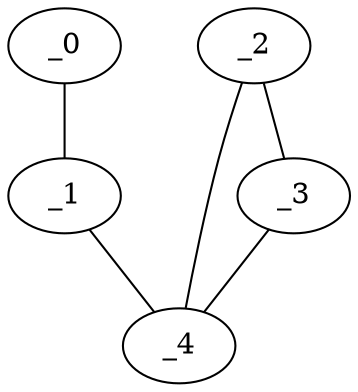 graph WP1_0092 {
	_0	 [x="0.966508",
		y="3.06648"];
	_1	 [x="0.563183",
		y="0.48"];
	_0 -- _1;
	_4	 [x="1.08312",
		y="1.92201"];
	_1 -- _4;
	_2	 [x="2.52397",
		y="2.95222"];
	_3	 [x="1.70246",
		y="-0.0878429"];
	_2 -- _3;
	_2 -- _4;
	_3 -- _4;
}
